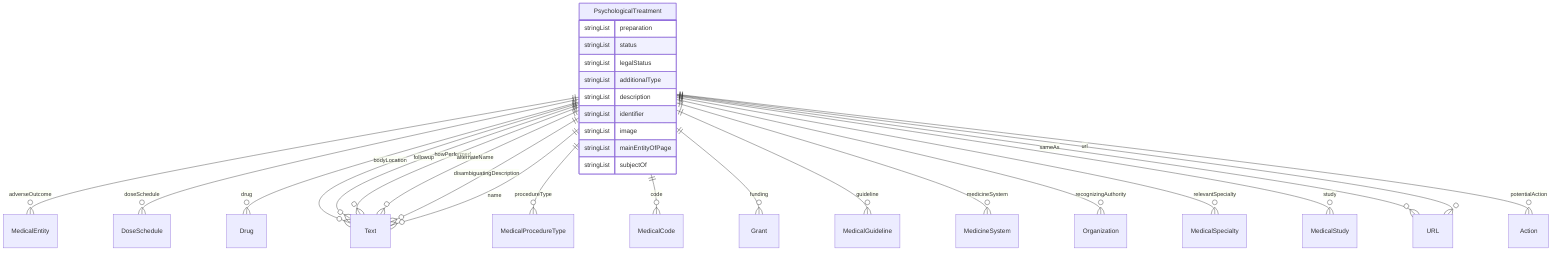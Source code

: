 erDiagram
PsychologicalTreatment {
    stringList preparation  
    stringList status  
    stringList legalStatus  
    stringList additionalType  
    stringList description  
    stringList identifier  
    stringList image  
    stringList mainEntityOfPage  
    stringList subjectOf  
}

PsychologicalTreatment ||--}o MedicalEntity : "adverseOutcome"
PsychologicalTreatment ||--}o DoseSchedule : "doseSchedule"
PsychologicalTreatment ||--}o Drug : "drug"
PsychologicalTreatment ||--}o Text : "bodyLocation"
PsychologicalTreatment ||--}o Text : "followup"
PsychologicalTreatment ||--}o Text : "howPerformed"
PsychologicalTreatment ||--}o MedicalProcedureType : "procedureType"
PsychologicalTreatment ||--}o MedicalCode : "code"
PsychologicalTreatment ||--}o Grant : "funding"
PsychologicalTreatment ||--}o MedicalGuideline : "guideline"
PsychologicalTreatment ||--}o MedicineSystem : "medicineSystem"
PsychologicalTreatment ||--}o Organization : "recognizingAuthority"
PsychologicalTreatment ||--}o MedicalSpecialty : "relevantSpecialty"
PsychologicalTreatment ||--}o MedicalStudy : "study"
PsychologicalTreatment ||--}o Text : "alternateName"
PsychologicalTreatment ||--}o Text : "disambiguatingDescription"
PsychologicalTreatment ||--}o Text : "name"
PsychologicalTreatment ||--}o URL : "sameAs"
PsychologicalTreatment ||--}o Action : "potentialAction"
PsychologicalTreatment ||--}o URL : "url"